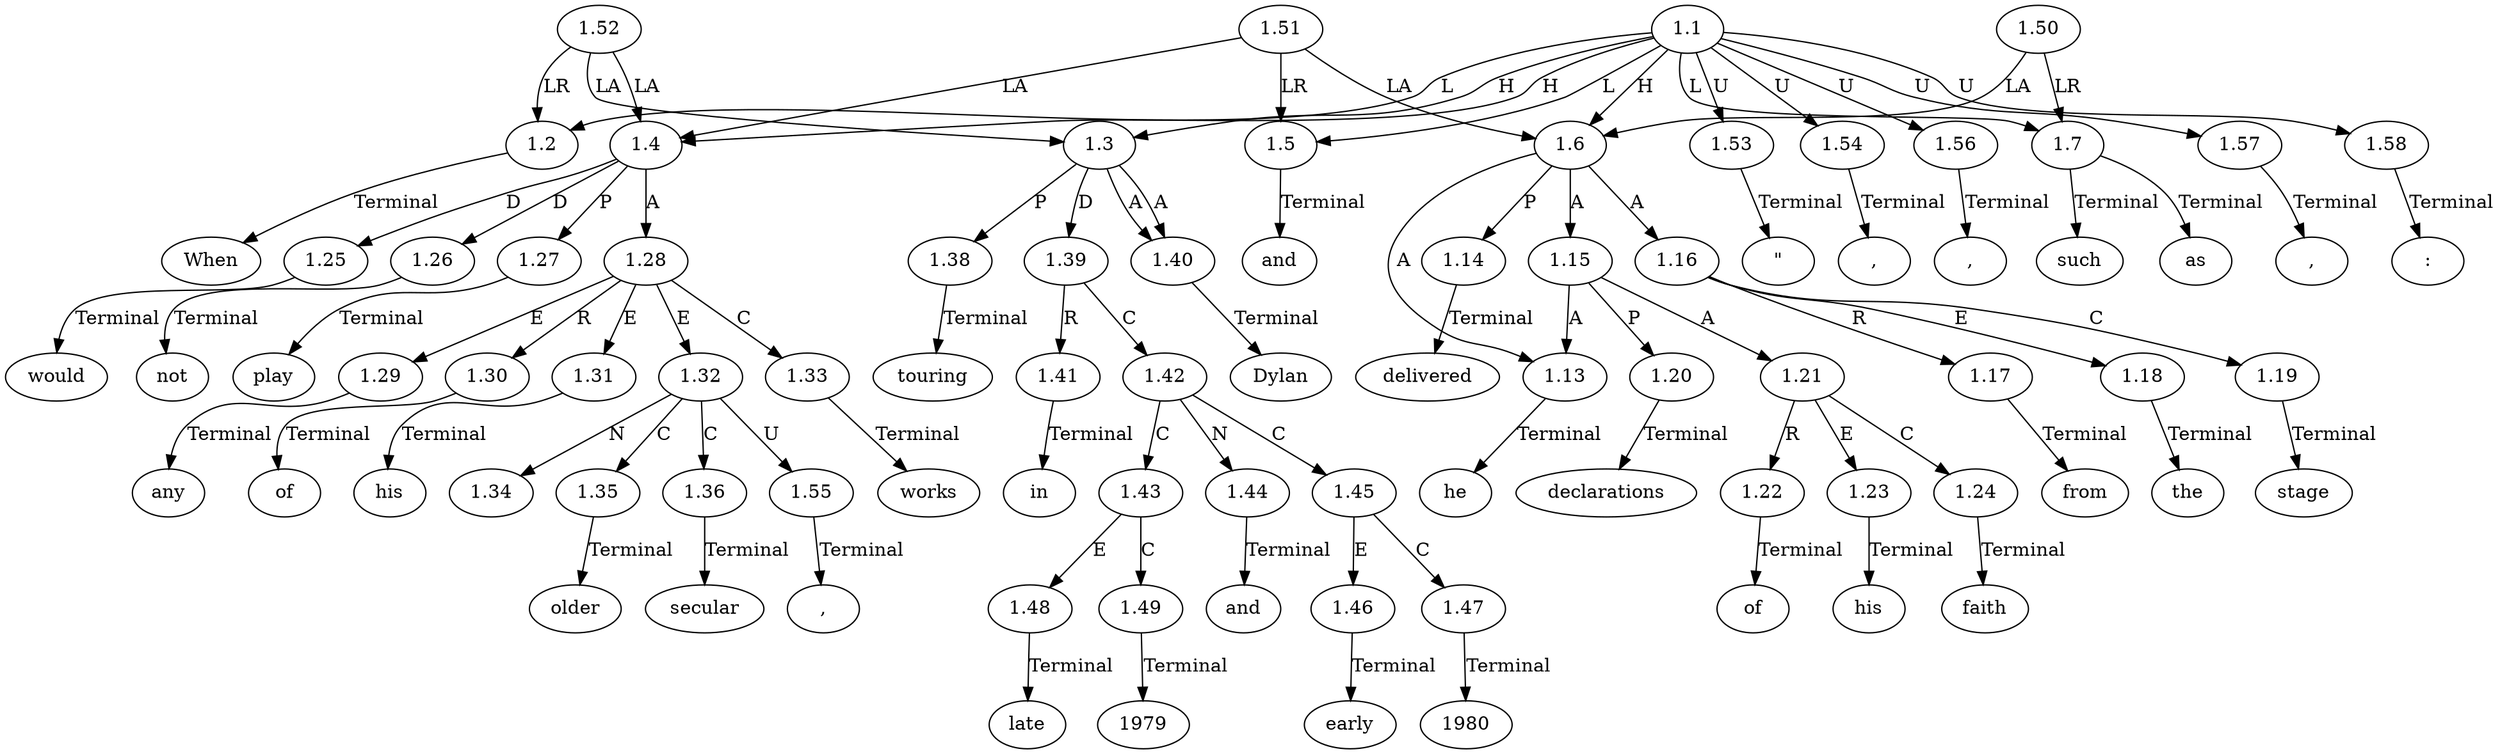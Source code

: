 // Graph
digraph {
	0.1 [label="\"" ordering=out]
	0.10 [label=Dylan ordering=out]
	0.11 [label="," ordering=out]
	0.12 [label=would ordering=out]
	0.13 [label=not ordering=out]
	0.14 [label=play ordering=out]
	0.15 [label=any ordering=out]
	0.16 [label=of ordering=out]
	0.17 [label=his ordering=out]
	0.18 [label=older ordering=out]
	0.19 [label="," ordering=out]
	0.2 [label=When ordering=out]
	0.20 [label=secular ordering=out]
	0.21 [label=works ordering=out]
	0.22 [label="," ordering=out]
	0.23 [label=and ordering=out]
	0.24 [label=he ordering=out]
	0.25 [label=delivered ordering=out]
	0.26 [label=declarations ordering=out]
	0.27 [label=of ordering=out]
	0.28 [label=his ordering=out]
	0.29 [label=faith ordering=out]
	0.3 [label=touring ordering=out]
	0.30 [label=from ordering=out]
	0.31 [label=the ordering=out]
	0.32 [label=stage ordering=out]
	0.33 [label="," ordering=out]
	0.34 [label=such ordering=out]
	0.35 [label=as ordering=out]
	0.36 [label=":" ordering=out]
	0.4 [label=in ordering=out]
	0.5 [label=late ordering=out]
	0.6 [label=1979 ordering=out]
	0.7 [label=and ordering=out]
	0.8 [label=early ordering=out]
	0.9 [label=1980 ordering=out]
	1.1 [label=1.1 ordering=out]
	1.2 [label=1.2 ordering=out]
	1.3 [label=1.3 ordering=out]
	1.4 [label=1.4 ordering=out]
	1.5 [label=1.5 ordering=out]
	1.6 [label=1.6 ordering=out]
	1.7 [label=1.7 ordering=out]
	1.13 [label=1.13 ordering=out]
	1.14 [label=1.14 ordering=out]
	1.15 [label=1.15 ordering=out]
	1.16 [label=1.16 ordering=out]
	1.17 [label=1.17 ordering=out]
	1.18 [label=1.18 ordering=out]
	1.19 [label=1.19 ordering=out]
	1.20 [label=1.20 ordering=out]
	1.21 [label=1.21 ordering=out]
	1.22 [label=1.22 ordering=out]
	1.23 [label=1.23 ordering=out]
	1.24 [label=1.24 ordering=out]
	1.25 [label=1.25 ordering=out]
	1.26 [label=1.26 ordering=out]
	1.27 [label=1.27 ordering=out]
	1.28 [label=1.28 ordering=out]
	1.29 [label=1.29 ordering=out]
	1.30 [label=1.30 ordering=out]
	1.31 [label=1.31 ordering=out]
	1.32 [label=1.32 ordering=out]
	1.33 [label=1.33 ordering=out]
	1.34 [label=1.34 ordering=out]
	1.35 [label=1.35 ordering=out]
	1.36 [label=1.36 ordering=out]
	1.38 [label=1.38 ordering=out]
	1.39 [label=1.39 ordering=out]
	1.40 [label=1.40 ordering=out]
	1.41 [label=1.41 ordering=out]
	1.42 [label=1.42 ordering=out]
	1.43 [label=1.43 ordering=out]
	1.44 [label=1.44 ordering=out]
	1.45 [label=1.45 ordering=out]
	1.46 [label=1.46 ordering=out]
	1.47 [label=1.47 ordering=out]
	1.48 [label=1.48 ordering=out]
	1.49 [label=1.49 ordering=out]
	1.50 [label=1.50 ordering=out]
	1.51 [label=1.51 ordering=out]
	1.52 [label=1.52 ordering=out]
	1.53 [label=1.53 ordering=out]
	1.54 [label=1.54 ordering=out]
	1.55 [label=1.55 ordering=out]
	1.56 [label=1.56 ordering=out]
	1.57 [label=1.57 ordering=out]
	1.58 [label=1.58 ordering=out]
	1.1 -> 1.2 [label=L ordering=out]
	1.1 -> 1.3 [label=H ordering=out]
	1.1 -> 1.4 [label=H ordering=out]
	1.1 -> 1.5 [label=L ordering=out]
	1.1 -> 1.6 [label=H ordering=out]
	1.1 -> 1.7 [label=L ordering=out]
	1.1 -> 1.53 [label=U ordering=out]
	1.1 -> 1.54 [label=U ordering=out]
	1.1 -> 1.56 [label=U ordering=out]
	1.1 -> 1.57 [label=U ordering=out]
	1.1 -> 1.58 [label=U ordering=out]
	1.2 -> 0.2 [label=Terminal ordering=out]
	1.3 -> 1.38 [label=P ordering=out]
	1.3 -> 1.39 [label=D ordering=out]
	1.3 -> 1.40 [label=A ordering=out]
	1.3 -> 1.40 [label=A ordering=out]
	1.4 -> 1.25 [label=D ordering=out]
	1.4 -> 1.26 [label=D ordering=out]
	1.4 -> 1.27 [label=P ordering=out]
	1.4 -> 1.28 [label=A ordering=out]
	1.5 -> 0.23 [label=Terminal ordering=out]
	1.6 -> 1.13 [label=A ordering=out]
	1.6 -> 1.14 [label=P ordering=out]
	1.6 -> 1.15 [label=A ordering=out]
	1.6 -> 1.16 [label=A ordering=out]
	1.7 -> 0.34 [label=Terminal ordering=out]
	1.7 -> 0.35 [label=Terminal ordering=out]
	1.13 -> 0.24 [label=Terminal ordering=out]
	1.14 -> 0.25 [label=Terminal ordering=out]
	1.15 -> 1.13 [label=A ordering=out]
	1.15 -> 1.20 [label=P ordering=out]
	1.15 -> 1.21 [label=A ordering=out]
	1.16 -> 1.17 [label=R ordering=out]
	1.16 -> 1.18 [label=E ordering=out]
	1.16 -> 1.19 [label=C ordering=out]
	1.17 -> 0.30 [label=Terminal ordering=out]
	1.18 -> 0.31 [label=Terminal ordering=out]
	1.19 -> 0.32 [label=Terminal ordering=out]
	1.20 -> 0.26 [label=Terminal ordering=out]
	1.21 -> 1.22 [label=R ordering=out]
	1.21 -> 1.23 [label=E ordering=out]
	1.21 -> 1.24 [label=C ordering=out]
	1.22 -> 0.27 [label=Terminal ordering=out]
	1.23 -> 0.28 [label=Terminal ordering=out]
	1.24 -> 0.29 [label=Terminal ordering=out]
	1.25 -> 0.12 [label=Terminal ordering=out]
	1.26 -> 0.13 [label=Terminal ordering=out]
	1.27 -> 0.14 [label=Terminal ordering=out]
	1.28 -> 1.29 [label=E ordering=out]
	1.28 -> 1.30 [label=R ordering=out]
	1.28 -> 1.31 [label=E ordering=out]
	1.28 -> 1.32 [label=E ordering=out]
	1.28 -> 1.33 [label=C ordering=out]
	1.29 -> 0.15 [label=Terminal ordering=out]
	1.30 -> 0.16 [label=Terminal ordering=out]
	1.31 -> 0.17 [label=Terminal ordering=out]
	1.32 -> 1.34 [label=N ordering=out]
	1.32 -> 1.35 [label=C ordering=out]
	1.32 -> 1.36 [label=C ordering=out]
	1.32 -> 1.55 [label=U ordering=out]
	1.33 -> 0.21 [label=Terminal ordering=out]
	1.35 -> 0.18 [label=Terminal ordering=out]
	1.36 -> 0.20 [label=Terminal ordering=out]
	1.38 -> 0.3 [label=Terminal ordering=out]
	1.39 -> 1.41 [label=R ordering=out]
	1.39 -> 1.42 [label=C ordering=out]
	1.40 -> 0.10 [label=Terminal ordering=out]
	1.41 -> 0.4 [label=Terminal ordering=out]
	1.42 -> 1.43 [label=C ordering=out]
	1.42 -> 1.44 [label=N ordering=out]
	1.42 -> 1.45 [label=C ordering=out]
	1.43 -> 1.48 [label=E ordering=out]
	1.43 -> 1.49 [label=C ordering=out]
	1.44 -> 0.7 [label=Terminal ordering=out]
	1.45 -> 1.46 [label=E ordering=out]
	1.45 -> 1.47 [label=C ordering=out]
	1.46 -> 0.8 [label=Terminal ordering=out]
	1.47 -> 0.9 [label=Terminal ordering=out]
	1.48 -> 0.5 [label=Terminal ordering=out]
	1.49 -> 0.6 [label=Terminal ordering=out]
	1.50 -> 1.6 [label=LA ordering=out]
	1.50 -> 1.7 [label=LR ordering=out]
	1.51 -> 1.4 [label=LA ordering=out]
	1.51 -> 1.5 [label=LR ordering=out]
	1.51 -> 1.6 [label=LA ordering=out]
	1.52 -> 1.2 [label=LR ordering=out]
	1.52 -> 1.3 [label=LA ordering=out]
	1.52 -> 1.4 [label=LA ordering=out]
	1.53 -> 0.1 [label=Terminal ordering=out]
	1.54 -> 0.11 [label=Terminal ordering=out]
	1.55 -> 0.19 [label=Terminal ordering=out]
	1.56 -> 0.22 [label=Terminal ordering=out]
	1.57 -> 0.33 [label=Terminal ordering=out]
	1.58 -> 0.36 [label=Terminal ordering=out]
}
